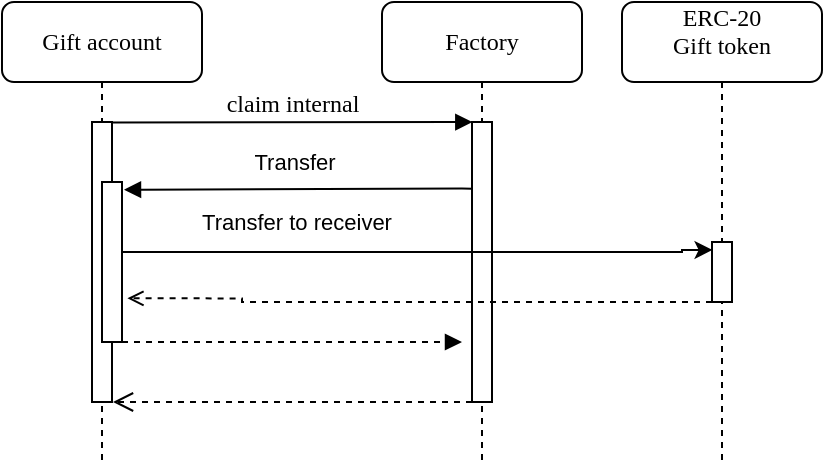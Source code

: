 <mxfile version="24.5.4" type="device">
  <diagram name="Page-1" id="13e1069c-82ec-6db2-03f1-153e76fe0fe0">
    <mxGraphModel dx="1185" dy="655" grid="1" gridSize="10" guides="1" tooltips="1" connect="1" arrows="1" fold="1" page="1" pageScale="1" pageWidth="1100" pageHeight="850" background="none" math="0" shadow="0">
      <root>
        <mxCell id="0" />
        <mxCell id="1" parent="0" />
        <mxCell id="JwXiwwNrS793XNt4KXQ2-18" value="Factory" style="shape=umlLifeline;perimeter=lifelinePerimeter;whiteSpace=wrap;html=1;container=1;collapsible=0;recursiveResize=0;outlineConnect=0;rounded=1;shadow=0;comic=0;labelBackgroundColor=none;strokeWidth=1;fontFamily=Verdana;fontSize=12;align=center;" vertex="1" parent="1">
          <mxGeometry x="320" y="90" width="100" height="230" as="geometry" />
        </mxCell>
        <mxCell id="JwXiwwNrS793XNt4KXQ2-19" value="" style="html=1;points=[];perimeter=orthogonalPerimeter;rounded=0;shadow=0;comic=0;labelBackgroundColor=none;strokeWidth=1;fontFamily=Verdana;fontSize=12;align=center;" vertex="1" parent="JwXiwwNrS793XNt4KXQ2-18">
          <mxGeometry x="45" y="60" width="10" height="140" as="geometry" />
        </mxCell>
        <mxCell id="JwXiwwNrS793XNt4KXQ2-30" value="" style="html=1;verticalAlign=bottom;endArrow=open;dashed=1;endSize=8;labelBackgroundColor=none;fontFamily=Verdana;fontSize=12;edgeStyle=elbowEdgeStyle;elbow=vertical;" edge="1" parent="JwXiwwNrS793XNt4KXQ2-18">
          <mxGeometry relative="1" as="geometry">
            <mxPoint x="-134.5" y="200.3" as="targetPoint" />
            <Array as="points">
              <mxPoint x="-84.5" y="200" />
              <mxPoint x="-84.5" y="270" />
              <mxPoint x="-94.5" y="260" />
            </Array>
            <mxPoint x="45.0" y="200" as="sourcePoint" />
          </mxGeometry>
        </mxCell>
        <mxCell id="JwXiwwNrS793XNt4KXQ2-22" value="ERC-20&lt;div style=&quot;line-height: 100%;&quot;&gt;Gift token&lt;/div&gt;&lt;div style=&quot;line-height: 100%;&quot;&gt;&lt;br&gt;&lt;/div&gt;" style="shape=umlLifeline;perimeter=lifelinePerimeter;whiteSpace=wrap;html=1;container=1;collapsible=0;recursiveResize=0;outlineConnect=0;rounded=1;shadow=0;comic=0;labelBackgroundColor=none;strokeWidth=1;fontFamily=Verdana;fontSize=12;align=center;" vertex="1" parent="1">
          <mxGeometry x="440" y="90" width="100" height="230" as="geometry" />
        </mxCell>
        <mxCell id="JwXiwwNrS793XNt4KXQ2-23" value="" style="html=1;points=[];perimeter=orthogonalPerimeter;rounded=0;shadow=0;comic=0;labelBackgroundColor=none;strokeWidth=1;fontFamily=Verdana;fontSize=12;align=center;" vertex="1" parent="JwXiwwNrS793XNt4KXQ2-22">
          <mxGeometry x="45" y="120" width="10" height="30" as="geometry" />
        </mxCell>
        <mxCell id="JwXiwwNrS793XNt4KXQ2-26" value="Gift account" style="shape=umlLifeline;perimeter=lifelinePerimeter;whiteSpace=wrap;html=1;container=1;collapsible=0;recursiveResize=0;outlineConnect=0;rounded=1;shadow=0;comic=0;labelBackgroundColor=none;strokeWidth=1;fontFamily=Verdana;fontSize=12;align=center;" vertex="1" parent="1">
          <mxGeometry x="130" y="90" width="100" height="230" as="geometry" />
        </mxCell>
        <mxCell id="JwXiwwNrS793XNt4KXQ2-27" value="" style="html=1;points=[];perimeter=orthogonalPerimeter;rounded=0;shadow=0;comic=0;labelBackgroundColor=none;strokeWidth=1;fontFamily=Verdana;fontSize=12;align=center;" vertex="1" parent="JwXiwwNrS793XNt4KXQ2-26">
          <mxGeometry x="45" y="60" width="10" height="140" as="geometry" />
        </mxCell>
        <mxCell id="JwXiwwNrS793XNt4KXQ2-37" value="" style="html=1;points=[];perimeter=orthogonalPerimeter;rounded=0;shadow=0;comic=0;labelBackgroundColor=none;strokeWidth=1;fontFamily=Verdana;fontSize=12;align=center;" vertex="1" parent="JwXiwwNrS793XNt4KXQ2-26">
          <mxGeometry x="50" y="90" width="10" height="80" as="geometry" />
        </mxCell>
        <mxCell id="JwXiwwNrS793XNt4KXQ2-28" value="claim internal" style="html=1;verticalAlign=bottom;endArrow=block;labelBackgroundColor=none;fontFamily=Verdana;fontSize=12;edgeStyle=elbowEdgeStyle;elbow=vertical;entryX=0.016;entryY=0.001;entryDx=0;entryDy=0;entryPerimeter=0;exitX=1.039;exitY=0.002;exitDx=0;exitDy=0;exitPerimeter=0;" edge="1" parent="1" source="JwXiwwNrS793XNt4KXQ2-27" target="JwXiwwNrS793XNt4KXQ2-19">
          <mxGeometry relative="1" as="geometry">
            <mxPoint x="200" y="230" as="sourcePoint" />
            <mxPoint x="270" y="225" as="targetPoint" />
            <Array as="points">
              <mxPoint x="240" y="150" />
            </Array>
          </mxGeometry>
        </mxCell>
        <mxCell id="JwXiwwNrS793XNt4KXQ2-35" style="edgeStyle=orthogonalEdgeStyle;rounded=0;orthogonalLoop=1;jettySize=auto;html=1;endArrow=block;endFill=1;entryX=1.1;entryY=0.048;entryDx=0;entryDy=0;entryPerimeter=0;exitX=0.011;exitY=0.238;exitDx=0;exitDy=0;exitPerimeter=0;" edge="1" parent="1" source="JwXiwwNrS793XNt4KXQ2-19" target="JwXiwwNrS793XNt4KXQ2-37">
          <mxGeometry relative="1" as="geometry">
            <mxPoint x="375" y="179.609" as="sourcePoint" />
            <mxPoint x="240" y="190" as="targetPoint" />
            <Array as="points">
              <mxPoint x="360" y="183" />
            </Array>
          </mxGeometry>
        </mxCell>
        <mxCell id="JwXiwwNrS793XNt4KXQ2-39" value="Transfer" style="edgeLabel;html=1;align=center;verticalAlign=middle;resizable=0;points=[];" vertex="1" connectable="0" parent="JwXiwwNrS793XNt4KXQ2-35">
          <mxGeometry x="-0.062" y="-1" relative="1" as="geometry">
            <mxPoint x="-8" y="-13" as="offset" />
          </mxGeometry>
        </mxCell>
        <mxCell id="JwXiwwNrS793XNt4KXQ2-40" style="edgeStyle=orthogonalEdgeStyle;rounded=0;orthogonalLoop=1;jettySize=auto;html=1;entryX=0.029;entryY=0.132;entryDx=0;entryDy=0;entryPerimeter=0;" edge="1" parent="1" source="JwXiwwNrS793XNt4KXQ2-37" target="JwXiwwNrS793XNt4KXQ2-23">
          <mxGeometry relative="1" as="geometry">
            <Array as="points">
              <mxPoint x="470" y="215" />
            </Array>
          </mxGeometry>
        </mxCell>
        <mxCell id="JwXiwwNrS793XNt4KXQ2-41" value="Transfer to receiver" style="edgeLabel;html=1;align=center;verticalAlign=middle;resizable=0;points=[];" vertex="1" connectable="0" parent="JwXiwwNrS793XNt4KXQ2-40">
          <mxGeometry x="-0.342" y="1" relative="1" as="geometry">
            <mxPoint x="-11" y="-14" as="offset" />
          </mxGeometry>
        </mxCell>
        <mxCell id="JwXiwwNrS793XNt4KXQ2-42" style="edgeStyle=orthogonalEdgeStyle;rounded=0;orthogonalLoop=1;jettySize=auto;html=1;dashed=1;endArrow=open;endFill=0;entryX=1.271;entryY=0.727;entryDx=0;entryDy=0;entryPerimeter=0;" edge="1" parent="1" source="JwXiwwNrS793XNt4KXQ2-23" target="JwXiwwNrS793XNt4KXQ2-37">
          <mxGeometry relative="1" as="geometry">
            <mxPoint x="250" y="230" as="targetPoint" />
            <Array as="points">
              <mxPoint x="250" y="240" />
              <mxPoint x="250" y="238" />
            </Array>
          </mxGeometry>
        </mxCell>
        <mxCell id="JwXiwwNrS793XNt4KXQ2-43" style="edgeStyle=orthogonalEdgeStyle;rounded=0;orthogonalLoop=1;jettySize=auto;html=1;dashed=1;endArrow=block;endFill=1;" edge="1" parent="1" source="JwXiwwNrS793XNt4KXQ2-37">
          <mxGeometry relative="1" as="geometry">
            <mxPoint x="360" y="260" as="targetPoint" />
            <Array as="points">
              <mxPoint x="360" y="260" />
            </Array>
          </mxGeometry>
        </mxCell>
      </root>
    </mxGraphModel>
  </diagram>
</mxfile>
